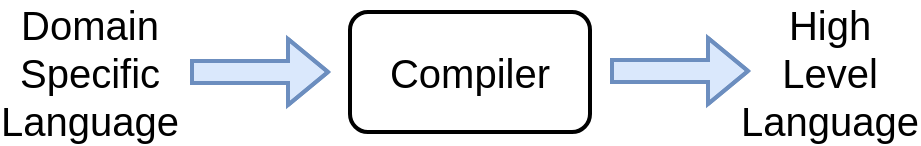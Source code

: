 <mxfile version="18.0.6" type="device"><diagram id="MxnWqO3RsGPx5AvdAMps" name="Page-1"><mxGraphModel dx="845" dy="644" grid="1" gridSize="10" guides="1" tooltips="1" connect="1" arrows="1" fold="1" page="1" pageScale="1" pageWidth="850" pageHeight="1100" math="0" shadow="0"><root><mxCell id="0"/><mxCell id="1" parent="0"/><mxCell id="yRQ44dEQN4MyibzZkpPJ-1" value="&lt;font style=&quot;font-size: 20px;&quot;&gt;Compiler&lt;/font&gt;" style="rounded=1;whiteSpace=wrap;html=1;strokeWidth=2;" vertex="1" parent="1"><mxGeometry x="360" y="240" width="120" height="60" as="geometry"/></mxCell><mxCell id="yRQ44dEQN4MyibzZkpPJ-2" value="Domain Specific Language" style="text;html=1;strokeColor=none;fillColor=none;align=center;verticalAlign=middle;whiteSpace=wrap;rounded=0;fontSize=20;" vertex="1" parent="1"><mxGeometry x="200" y="255" width="60" height="30" as="geometry"/></mxCell><mxCell id="yRQ44dEQN4MyibzZkpPJ-3" value="High Level Language" style="text;html=1;strokeColor=none;fillColor=none;align=center;verticalAlign=middle;whiteSpace=wrap;rounded=0;fontSize=20;" vertex="1" parent="1"><mxGeometry x="570" y="255" width="60" height="30" as="geometry"/></mxCell><mxCell id="yRQ44dEQN4MyibzZkpPJ-4" value="" style="shape=flexArrow;endArrow=classic;html=1;rounded=0;fontSize=20;strokeWidth=2;fillColor=#dae8fc;strokeColor=#6c8ebf;" edge="1" parent="1"><mxGeometry width="50" height="50" relative="1" as="geometry"><mxPoint x="280" y="270" as="sourcePoint"/><mxPoint x="350" y="270" as="targetPoint"/><Array as="points"><mxPoint x="300" y="270"/></Array></mxGeometry></mxCell><mxCell id="yRQ44dEQN4MyibzZkpPJ-6" value="" style="shape=flexArrow;endArrow=classic;html=1;rounded=0;fontSize=20;strokeWidth=2;fillColor=#dae8fc;strokeColor=#6c8ebf;" edge="1" parent="1"><mxGeometry width="50" height="50" relative="1" as="geometry"><mxPoint x="490" y="269.5" as="sourcePoint"/><mxPoint x="560" y="269.5" as="targetPoint"/><Array as="points"><mxPoint x="510" y="269.5"/></Array></mxGeometry></mxCell></root></mxGraphModel></diagram></mxfile>